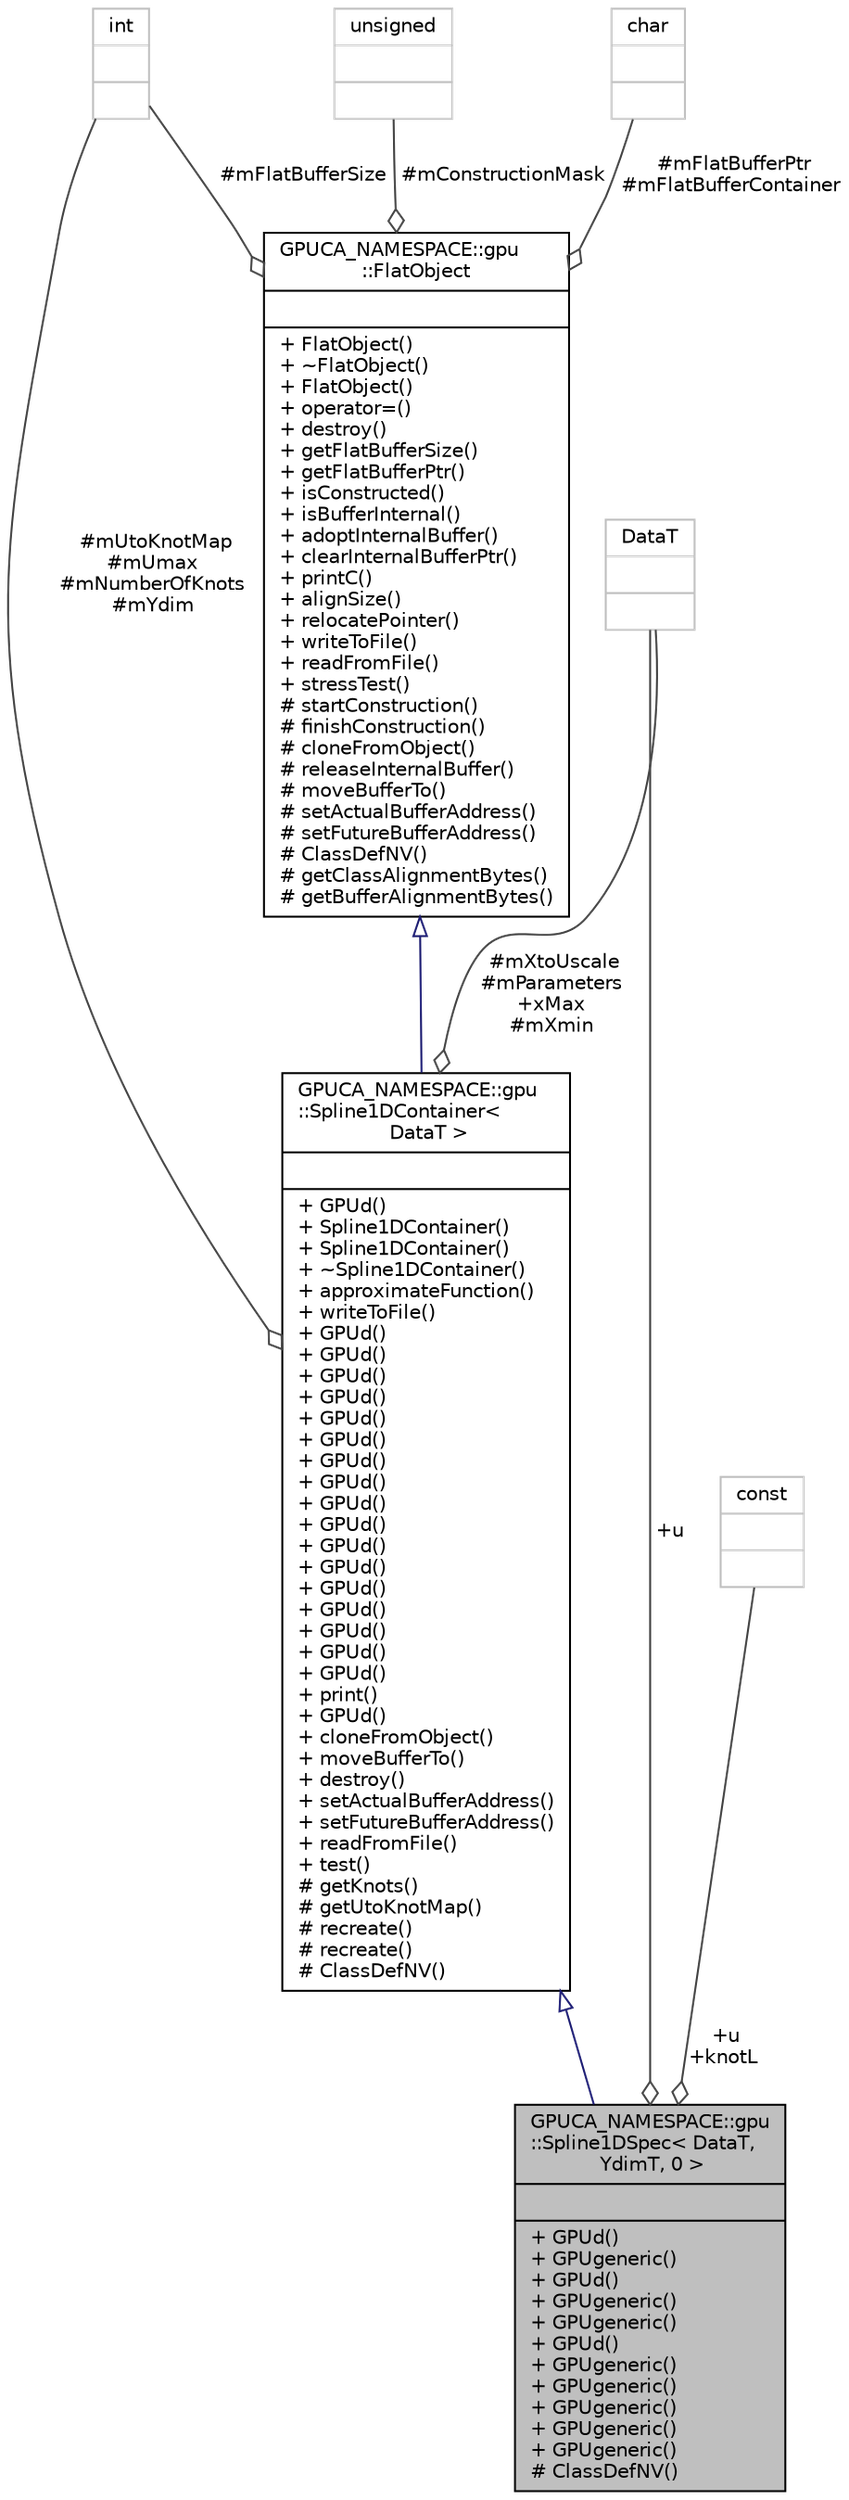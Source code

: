 digraph "GPUCA_NAMESPACE::gpu::Spline1DSpec&lt; DataT, YdimT, 0 &gt;"
{
 // INTERACTIVE_SVG=YES
  bgcolor="transparent";
  edge [fontname="Helvetica",fontsize="10",labelfontname="Helvetica",labelfontsize="10"];
  node [fontname="Helvetica",fontsize="10",shape=record];
  Node5 [label="{GPUCA_NAMESPACE::gpu\l::Spline1DSpec\< DataT,\l YdimT, 0 \>\n||+ GPUd()\l+ GPUgeneric()\l+ GPUd()\l+ GPUgeneric()\l+ GPUgeneric()\l+ GPUd()\l+ GPUgeneric()\l+ GPUgeneric()\l+ GPUgeneric()\l+ GPUgeneric()\l+ GPUgeneric()\l# ClassDefNV()\l}",height=0.2,width=0.4,color="black", fillcolor="grey75", style="filled", fontcolor="black"];
  Node6 -> Node5 [dir="back",color="midnightblue",fontsize="10",style="solid",arrowtail="onormal",fontname="Helvetica"];
  Node6 [label="{GPUCA_NAMESPACE::gpu\l::Spline1DContainer\<\l DataT \>\n||+ GPUd()\l+ Spline1DContainer()\l+ Spline1DContainer()\l+ ~Spline1DContainer()\l+ approximateFunction()\l+ writeToFile()\l+ GPUd()\l+ GPUd()\l+ GPUd()\l+ GPUd()\l+ GPUd()\l+ GPUd()\l+ GPUd()\l+ GPUd()\l+ GPUd()\l+ GPUd()\l+ GPUd()\l+ GPUd()\l+ GPUd()\l+ GPUd()\l+ GPUd()\l+ GPUd()\l+ GPUd()\l+ print()\l+ GPUd()\l+ cloneFromObject()\l+ moveBufferTo()\l+ destroy()\l+ setActualBufferAddress()\l+ setFutureBufferAddress()\l+ readFromFile()\l+ test()\l# getKnots()\l# getUtoKnotMap()\l# recreate()\l# recreate()\l# ClassDefNV()\l}",height=0.2,width=0.4,color="black",URL="$df/dfd/classGPUCA__NAMESPACE_1_1gpu_1_1Spline1DContainer.html"];
  Node7 -> Node6 [dir="back",color="midnightblue",fontsize="10",style="solid",arrowtail="onormal",fontname="Helvetica"];
  Node7 [label="{GPUCA_NAMESPACE::gpu\l::FlatObject\n||+ FlatObject()\l+ ~FlatObject()\l+ FlatObject()\l+ operator=()\l+ destroy()\l+ getFlatBufferSize()\l+ getFlatBufferPtr()\l+ isConstructed()\l+ isBufferInternal()\l+ adoptInternalBuffer()\l+ clearInternalBufferPtr()\l+ printC()\l+ alignSize()\l+ relocatePointer()\l+ writeToFile()\l+ readFromFile()\l+ stressTest()\l# startConstruction()\l# finishConstruction()\l# cloneFromObject()\l# releaseInternalBuffer()\l# moveBufferTo()\l# setActualBufferAddress()\l# setFutureBufferAddress()\l# ClassDefNV()\l# getClassAlignmentBytes()\l# getBufferAlignmentBytes()\l}",height=0.2,width=0.4,color="black",URL="$dc/d5e/classGPUCA__NAMESPACE_1_1gpu_1_1FlatObject.html",tooltip="GPUCA_GPUCODE. "];
  Node8 -> Node7 [color="grey25",fontsize="10",style="solid",label=" #mFlatBufferPtr\n#mFlatBufferContainer" ,arrowhead="odiamond",fontname="Helvetica"];
  Node8 [label="{char\n||}",height=0.2,width=0.4,color="grey75"];
  Node9 -> Node7 [color="grey25",fontsize="10",style="solid",label=" #mFlatBufferSize" ,arrowhead="odiamond",fontname="Helvetica"];
  Node9 [label="{int\n||}",height=0.2,width=0.4,color="grey75"];
  Node10 -> Node7 [color="grey25",fontsize="10",style="solid",label=" #mConstructionMask" ,arrowhead="odiamond",fontname="Helvetica"];
  Node10 [label="{unsigned\n||}",height=0.2,width=0.4,color="grey75"];
  Node11 -> Node6 [color="grey25",fontsize="10",style="solid",label=" #mXtoUscale\n#mParameters\n+xMax\n#mXmin" ,arrowhead="odiamond",fontname="Helvetica"];
  Node11 [label="{DataT\n||}",height=0.2,width=0.4,color="grey75"];
  Node9 -> Node6 [color="grey25",fontsize="10",style="solid",label=" #mUtoKnotMap\n#mUmax\n#mNumberOfKnots\n#mYdim" ,arrowhead="odiamond",fontname="Helvetica"];
  Node11 -> Node5 [color="grey25",fontsize="10",style="solid",label=" +u" ,arrowhead="odiamond",fontname="Helvetica"];
  Node12 -> Node5 [color="grey25",fontsize="10",style="solid",label=" +u\n+knotL" ,arrowhead="odiamond",fontname="Helvetica"];
  Node12 [label="{const\n||}",height=0.2,width=0.4,color="grey75"];
}
